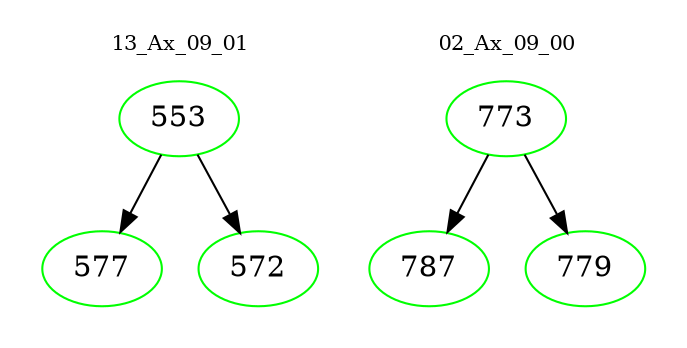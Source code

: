 digraph{
subgraph cluster_0 {
color = white
label = "13_Ax_09_01";
fontsize=10;
T0_553 [label="553", color="green"]
T0_553 -> T0_577 [color="black"]
T0_577 [label="577", color="green"]
T0_553 -> T0_572 [color="black"]
T0_572 [label="572", color="green"]
}
subgraph cluster_1 {
color = white
label = "02_Ax_09_00";
fontsize=10;
T1_773 [label="773", color="green"]
T1_773 -> T1_787 [color="black"]
T1_787 [label="787", color="green"]
T1_773 -> T1_779 [color="black"]
T1_779 [label="779", color="green"]
}
}
